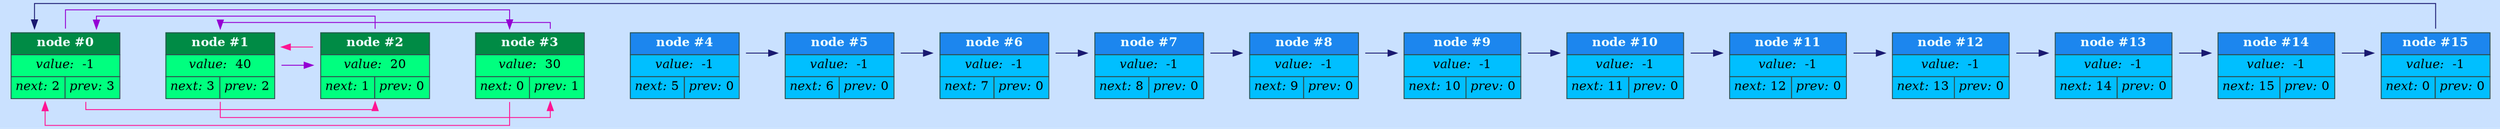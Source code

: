 digraph G{
layout=dot
rankdir=LR
splines=ortho
nodesep=0.1
overlap=voronoi
bgcolor=lightsteelblue1
node [shape=plaintext color=darkslategray]
node0 [label=<<TABLE BORDER="0" CELLBORDER="1" CELLSPACING="0" CELLPADDING="4" BGCOLOR="springgreen">
<TR><TD ALIGN="CENTER" COLSPAN="2" BGCOLOR="springgreen4"><FONT COLOR="azure"><B>node #0</B></FONT></TD></TR>
<TR><TD COLSPAN="2"><I>value: </I> -1</TD></TR>
<TR><TD><I>next: </I>2</TD><TD><I>prev: </I>3</TD></TR>
</TABLE>>]
node1 [label=<<TABLE BORDER="0" CELLBORDER="1" CELLSPACING="0" CELLPADDING="4" BGCOLOR="springgreen">
<TR><TD ALIGN="CENTER" COLSPAN="2" BGCOLOR="springgreen4"><FONT COLOR="azure"><B>node #1</B></FONT></TD></TR>
<TR><TD COLSPAN="2"><I>value: </I> 40</TD></TR>
<TR><TD><I>next: </I>3</TD><TD><I>prev: </I>2</TD></TR>
</TABLE>>]
node2 [label=<<TABLE BORDER="0" CELLBORDER="1" CELLSPACING="0" CELLPADDING="4" BGCOLOR="springgreen">
<TR><TD ALIGN="CENTER" COLSPAN="2" BGCOLOR="springgreen4"><FONT COLOR="azure"><B>node #2</B></FONT></TD></TR>
<TR><TD COLSPAN="2"><I>value: </I> 20</TD></TR>
<TR><TD><I>next: </I>1</TD><TD><I>prev: </I>0</TD></TR>
</TABLE>>]
node3 [label=<<TABLE BORDER="0" CELLBORDER="1" CELLSPACING="0" CELLPADDING="4" BGCOLOR="springgreen">
<TR><TD ALIGN="CENTER" COLSPAN="2" BGCOLOR="springgreen4"><FONT COLOR="azure"><B>node #3</B></FONT></TD></TR>
<TR><TD COLSPAN="2"><I>value: </I> 30</TD></TR>
<TR><TD><I>next: </I>0</TD><TD><I>prev: </I>1</TD></TR>
</TABLE>>]
node4 [label=<<TABLE BORDER="0" CELLBORDER="1" CELLSPACING="0" CELLPADDING="4" BGCOLOR="deepskyblue">
<TR><TD ALIGN="CENTER" COLSPAN="2" BGCOLOR="dodgerblue2"><FONT COLOR="azure"><B>node #4</B></FONT></TD></TR>
<TR><TD COLSPAN="2"><I>value: </I> -1</TD></TR>
<TR><TD><I>next: </I>5</TD><TD><I>prev: </I>0</TD></TR>
</TABLE>>]
node5 [label=<<TABLE BORDER="0" CELLBORDER="1" CELLSPACING="0" CELLPADDING="4" BGCOLOR="deepskyblue">
<TR><TD ALIGN="CENTER" COLSPAN="2" BGCOLOR="dodgerblue2"><FONT COLOR="azure"><B>node #5</B></FONT></TD></TR>
<TR><TD COLSPAN="2"><I>value: </I> -1</TD></TR>
<TR><TD><I>next: </I>6</TD><TD><I>prev: </I>0</TD></TR>
</TABLE>>]
node6 [label=<<TABLE BORDER="0" CELLBORDER="1" CELLSPACING="0" CELLPADDING="4" BGCOLOR="deepskyblue">
<TR><TD ALIGN="CENTER" COLSPAN="2" BGCOLOR="dodgerblue2"><FONT COLOR="azure"><B>node #6</B></FONT></TD></TR>
<TR><TD COLSPAN="2"><I>value: </I> -1</TD></TR>
<TR><TD><I>next: </I>7</TD><TD><I>prev: </I>0</TD></TR>
</TABLE>>]
node7 [label=<<TABLE BORDER="0" CELLBORDER="1" CELLSPACING="0" CELLPADDING="4" BGCOLOR="deepskyblue">
<TR><TD ALIGN="CENTER" COLSPAN="2" BGCOLOR="dodgerblue2"><FONT COLOR="azure"><B>node #7</B></FONT></TD></TR>
<TR><TD COLSPAN="2"><I>value: </I> -1</TD></TR>
<TR><TD><I>next: </I>8</TD><TD><I>prev: </I>0</TD></TR>
</TABLE>>]
node8 [label=<<TABLE BORDER="0" CELLBORDER="1" CELLSPACING="0" CELLPADDING="4" BGCOLOR="deepskyblue">
<TR><TD ALIGN="CENTER" COLSPAN="2" BGCOLOR="dodgerblue2"><FONT COLOR="azure"><B>node #8</B></FONT></TD></TR>
<TR><TD COLSPAN="2"><I>value: </I> -1</TD></TR>
<TR><TD><I>next: </I>9</TD><TD><I>prev: </I>0</TD></TR>
</TABLE>>]
node9 [label=<<TABLE BORDER="0" CELLBORDER="1" CELLSPACING="0" CELLPADDING="4" BGCOLOR="deepskyblue">
<TR><TD ALIGN="CENTER" COLSPAN="2" BGCOLOR="dodgerblue2"><FONT COLOR="azure"><B>node #9</B></FONT></TD></TR>
<TR><TD COLSPAN="2"><I>value: </I> -1</TD></TR>
<TR><TD><I>next: </I>10</TD><TD><I>prev: </I>0</TD></TR>
</TABLE>>]
node10 [label=<<TABLE BORDER="0" CELLBORDER="1" CELLSPACING="0" CELLPADDING="4" BGCOLOR="deepskyblue">
<TR><TD ALIGN="CENTER" COLSPAN="2" BGCOLOR="dodgerblue2"><FONT COLOR="azure"><B>node #10</B></FONT></TD></TR>
<TR><TD COLSPAN="2"><I>value: </I> -1</TD></TR>
<TR><TD><I>next: </I>11</TD><TD><I>prev: </I>0</TD></TR>
</TABLE>>]
node11 [label=<<TABLE BORDER="0" CELLBORDER="1" CELLSPACING="0" CELLPADDING="4" BGCOLOR="deepskyblue">
<TR><TD ALIGN="CENTER" COLSPAN="2" BGCOLOR="dodgerblue2"><FONT COLOR="azure"><B>node #11</B></FONT></TD></TR>
<TR><TD COLSPAN="2"><I>value: </I> -1</TD></TR>
<TR><TD><I>next: </I>12</TD><TD><I>prev: </I>0</TD></TR>
</TABLE>>]
node12 [label=<<TABLE BORDER="0" CELLBORDER="1" CELLSPACING="0" CELLPADDING="4" BGCOLOR="deepskyblue">
<TR><TD ALIGN="CENTER" COLSPAN="2" BGCOLOR="dodgerblue2"><FONT COLOR="azure"><B>node #12</B></FONT></TD></TR>
<TR><TD COLSPAN="2"><I>value: </I> -1</TD></TR>
<TR><TD><I>next: </I>13</TD><TD><I>prev: </I>0</TD></TR>
</TABLE>>]
node13 [label=<<TABLE BORDER="0" CELLBORDER="1" CELLSPACING="0" CELLPADDING="4" BGCOLOR="deepskyblue">
<TR><TD ALIGN="CENTER" COLSPAN="2" BGCOLOR="dodgerblue2"><FONT COLOR="azure"><B>node #13</B></FONT></TD></TR>
<TR><TD COLSPAN="2"><I>value: </I> -1</TD></TR>
<TR><TD><I>next: </I>14</TD><TD><I>prev: </I>0</TD></TR>
</TABLE>>]
node14 [label=<<TABLE BORDER="0" CELLBORDER="1" CELLSPACING="0" CELLPADDING="4" BGCOLOR="deepskyblue">
<TR><TD ALIGN="CENTER" COLSPAN="2" BGCOLOR="dodgerblue2"><FONT COLOR="azure"><B>node #14</B></FONT></TD></TR>
<TR><TD COLSPAN="2"><I>value: </I> -1</TD></TR>
<TR><TD><I>next: </I>15</TD><TD><I>prev: </I>0</TD></TR>
</TABLE>>]
node15 [label=<<TABLE BORDER="0" CELLBORDER="1" CELLSPACING="0" CELLPADDING="4" BGCOLOR="deepskyblue">
<TR><TD ALIGN="CENTER" COLSPAN="2" BGCOLOR="dodgerblue2"><FONT COLOR="azure"><B>node #15</B></FONT></TD></TR>
<TR><TD COLSPAN="2"><I>value: </I> -1</TD></TR>
<TR><TD><I>next: </I>0</TD><TD><I>prev: </I>0</TD></TR>
</TABLE>>]
node0->node1 [weight=999999 color=none]
node0->node2 [weight=0 color=deeppink]
node0->node3 [weight=0 color=darkviolet]
node1->node2 [weight=999999 color=none]
node1->node3 [weight=0 color=deeppink]
node1->node2 [weight=0 color=darkviolet]
node2->node3 [weight=999999 color=none]
node2->node1 [weight=0 color=deeppink]
node2->node0 [weight=0 color=darkviolet]
node3->node4 [weight=999999 color=none]
node3->node0 [weight=0 color=deeppink]
node3->node1 [weight=0 color=darkviolet]
node4->node5 [weight=999999 color=none]
node4->node5 [weight=0 color=midnightblue]
node5->node6 [weight=999999 color=none]
node5->node6 [weight=0 color=midnightblue]
node6->node7 [weight=999999 color=none]
node6->node7 [weight=0 color=midnightblue]
node7->node8 [weight=999999 color=none]
node7->node8 [weight=0 color=midnightblue]
node8->node9 [weight=999999 color=none]
node8->node9 [weight=0 color=midnightblue]
node9->node10 [weight=999999 color=none]
node9->node10 [weight=0 color=midnightblue]
node10->node11 [weight=999999 color=none]
node10->node11 [weight=0 color=midnightblue]
node11->node12 [weight=999999 color=none]
node11->node12 [weight=0 color=midnightblue]
node12->node13 [weight=999999 color=none]
node12->node13 [weight=0 color=midnightblue]
node13->node14 [weight=999999 color=none]
node13->node14 [weight=0 color=midnightblue]
node14->node15 [weight=999999 color=none]
node14->node15 [weight=0 color=midnightblue]
node15->node0 [weight=0 color=midnightblue]
}